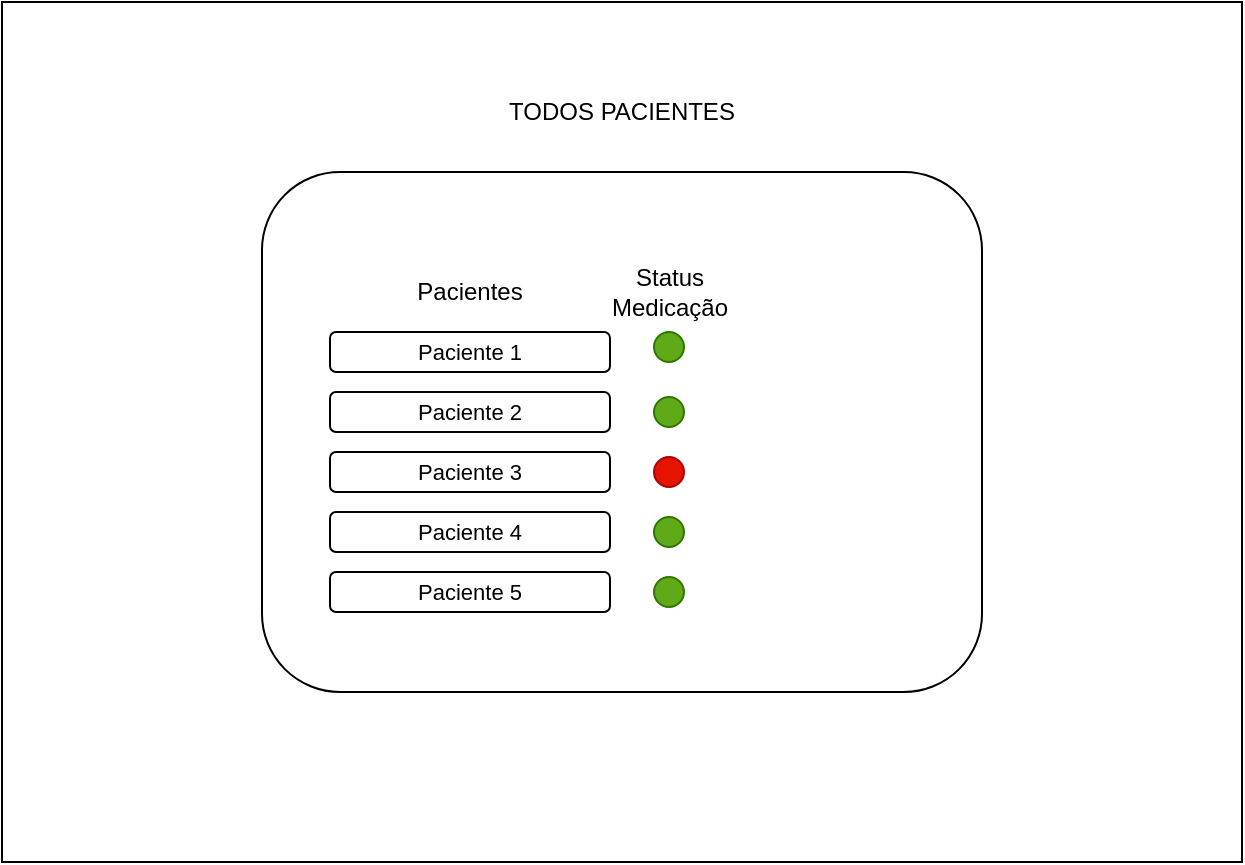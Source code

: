 <mxfile version="22.0.4" type="device">
  <diagram name="Página-1" id="K5-T6cy3eRS5XtoWPdn2">
    <mxGraphModel dx="1247" dy="659" grid="1" gridSize="10" guides="1" tooltips="1" connect="1" arrows="1" fold="1" page="1" pageScale="1" pageWidth="827" pageHeight="1169" math="0" shadow="0">
      <root>
        <mxCell id="0" />
        <mxCell id="1" parent="0" />
        <mxCell id="IEsQKHXjOzU2OjtEDUcf-1" value="" style="rounded=0;whiteSpace=wrap;html=1;" vertex="1" parent="1">
          <mxGeometry x="104" y="90" width="620" height="430" as="geometry" />
        </mxCell>
        <mxCell id="IEsQKHXjOzU2OjtEDUcf-10" value="" style="rounded=1;whiteSpace=wrap;html=1;" vertex="1" parent="1">
          <mxGeometry x="234" y="175" width="360" height="260" as="geometry" />
        </mxCell>
        <mxCell id="IEsQKHXjOzU2OjtEDUcf-11" value="" style="rounded=1;whiteSpace=wrap;html=1;" vertex="1" parent="1">
          <mxGeometry x="268" y="255" width="140" height="20" as="geometry" />
        </mxCell>
        <mxCell id="IEsQKHXjOzU2OjtEDUcf-20" value="&lt;font style=&quot;font-size: 11px;&quot;&gt;Paciente 1&lt;/font&gt;" style="text;html=1;strokeColor=none;fillColor=none;align=center;verticalAlign=middle;whiteSpace=wrap;rounded=0;" vertex="1" parent="1">
          <mxGeometry x="262" y="250" width="152" height="30" as="geometry" />
        </mxCell>
        <mxCell id="IEsQKHXjOzU2OjtEDUcf-17" value="TODOS PACIENTES" style="text;html=1;strokeColor=none;fillColor=none;align=center;verticalAlign=middle;whiteSpace=wrap;rounded=0;" vertex="1" parent="1">
          <mxGeometry x="329" y="130" width="170" height="30" as="geometry" />
        </mxCell>
        <mxCell id="IEsQKHXjOzU2OjtEDUcf-24" value="" style="rounded=1;whiteSpace=wrap;html=1;" vertex="1" parent="1">
          <mxGeometry x="268" y="285" width="140" height="20" as="geometry" />
        </mxCell>
        <mxCell id="IEsQKHXjOzU2OjtEDUcf-25" value="&lt;font style=&quot;font-size: 11px;&quot;&gt;Paciente 2&lt;/font&gt;" style="text;html=1;strokeColor=none;fillColor=none;align=center;verticalAlign=middle;whiteSpace=wrap;rounded=0;" vertex="1" parent="1">
          <mxGeometry x="262" y="280" width="152" height="30" as="geometry" />
        </mxCell>
        <mxCell id="IEsQKHXjOzU2OjtEDUcf-28" value="" style="rounded=1;whiteSpace=wrap;html=1;" vertex="1" parent="1">
          <mxGeometry x="268" y="315" width="140" height="20" as="geometry" />
        </mxCell>
        <mxCell id="IEsQKHXjOzU2OjtEDUcf-29" value="&lt;font style=&quot;font-size: 11px;&quot;&gt;Paciente 3&lt;/font&gt;" style="text;html=1;strokeColor=none;fillColor=none;align=center;verticalAlign=middle;whiteSpace=wrap;rounded=0;" vertex="1" parent="1">
          <mxGeometry x="262" y="310" width="152" height="30" as="geometry" />
        </mxCell>
        <mxCell id="IEsQKHXjOzU2OjtEDUcf-30" value="" style="rounded=1;whiteSpace=wrap;html=1;" vertex="1" parent="1">
          <mxGeometry x="268" y="345" width="140" height="20" as="geometry" />
        </mxCell>
        <mxCell id="IEsQKHXjOzU2OjtEDUcf-31" value="&lt;font style=&quot;font-size: 11px;&quot;&gt;Paciente 4&lt;/font&gt;" style="text;html=1;strokeColor=none;fillColor=none;align=center;verticalAlign=middle;whiteSpace=wrap;rounded=0;" vertex="1" parent="1">
          <mxGeometry x="262" y="340" width="152" height="30" as="geometry" />
        </mxCell>
        <mxCell id="IEsQKHXjOzU2OjtEDUcf-32" value="" style="rounded=1;whiteSpace=wrap;html=1;" vertex="1" parent="1">
          <mxGeometry x="268" y="375" width="140" height="20" as="geometry" />
        </mxCell>
        <mxCell id="IEsQKHXjOzU2OjtEDUcf-33" value="&lt;font style=&quot;font-size: 11px;&quot;&gt;Paciente 5&lt;/font&gt;" style="text;html=1;strokeColor=none;fillColor=none;align=center;verticalAlign=middle;whiteSpace=wrap;rounded=0;" vertex="1" parent="1">
          <mxGeometry x="262" y="370" width="152" height="30" as="geometry" />
        </mxCell>
        <mxCell id="IEsQKHXjOzU2OjtEDUcf-34" value="Pacientes" style="text;html=1;strokeColor=none;fillColor=none;align=center;verticalAlign=middle;whiteSpace=wrap;rounded=0;" vertex="1" parent="1">
          <mxGeometry x="308" y="220" width="60" height="30" as="geometry" />
        </mxCell>
        <mxCell id="IEsQKHXjOzU2OjtEDUcf-35" value="Status Medicação" style="text;html=1;strokeColor=none;fillColor=none;align=center;verticalAlign=middle;whiteSpace=wrap;rounded=0;" vertex="1" parent="1">
          <mxGeometry x="397.5" y="220" width="80" height="30" as="geometry" />
        </mxCell>
        <mxCell id="IEsQKHXjOzU2OjtEDUcf-36" value="" style="ellipse;whiteSpace=wrap;html=1;aspect=fixed;fillColor=#60a917;fontColor=#ffffff;strokeColor=#2D7600;" vertex="1" parent="1">
          <mxGeometry x="430" y="255" width="15" height="15" as="geometry" />
        </mxCell>
        <mxCell id="IEsQKHXjOzU2OjtEDUcf-37" value="" style="ellipse;whiteSpace=wrap;html=1;aspect=fixed;fillColor=#60a917;fontColor=#ffffff;strokeColor=#2D7600;" vertex="1" parent="1">
          <mxGeometry x="430" y="287.5" width="15" height="15" as="geometry" />
        </mxCell>
        <mxCell id="IEsQKHXjOzU2OjtEDUcf-38" value="" style="ellipse;whiteSpace=wrap;html=1;aspect=fixed;fillColor=#e51400;fontColor=#ffffff;strokeColor=#B20000;" vertex="1" parent="1">
          <mxGeometry x="430" y="317.5" width="15" height="15" as="geometry" />
        </mxCell>
        <mxCell id="IEsQKHXjOzU2OjtEDUcf-39" value="" style="ellipse;whiteSpace=wrap;html=1;aspect=fixed;fillColor=#60a917;fontColor=#ffffff;strokeColor=#2D7600;" vertex="1" parent="1">
          <mxGeometry x="430" y="347.5" width="15" height="15" as="geometry" />
        </mxCell>
        <mxCell id="IEsQKHXjOzU2OjtEDUcf-40" value="" style="ellipse;whiteSpace=wrap;html=1;aspect=fixed;fillColor=#60a917;fontColor=#ffffff;strokeColor=#2D7600;" vertex="1" parent="1">
          <mxGeometry x="430" y="377.5" width="15" height="15" as="geometry" />
        </mxCell>
      </root>
    </mxGraphModel>
  </diagram>
</mxfile>
